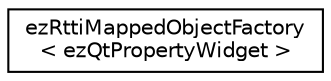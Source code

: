 digraph "Graphical Class Hierarchy"
{
 // LATEX_PDF_SIZE
  edge [fontname="Helvetica",fontsize="10",labelfontname="Helvetica",labelfontsize="10"];
  node [fontname="Helvetica",fontsize="10",shape=record];
  rankdir="LR";
  Node0 [label="ezRttiMappedObjectFactory\l\< ezQtPropertyWidget \>",height=0.2,width=0.4,color="black", fillcolor="white", style="filled",URL="$d8/d28/classez_rtti_mapped_object_factory.htm",tooltip=" "];
}
